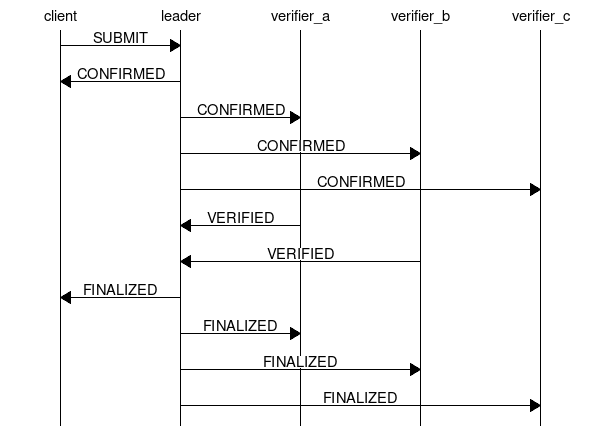 msc {
  client,leader,verifier_a,verifier_b,verifier_c;

  client=>leader [ label = "SUBMIT" ] ;
  leader=>client [ label = "CONFIRMED" ] ;
  leader=>verifier_a [ label = "CONFIRMED" ] ;
  leader=>verifier_b [ label = "CONFIRMED" ] ;
  leader=>verifier_c [ label = "CONFIRMED" ] ;
  verifier_a=>leader [ label = "VERIFIED" ] ;
  verifier_b=>leader [ label = "VERIFIED" ] ;
  leader=>client [ label = "FINALIZED" ] ;
  leader=>verifier_a [ label = "FINALIZED" ] ;
  leader=>verifier_b [ label = "FINALIZED" ] ;
  leader=>verifier_c [ label = "FINALIZED" ] ;
}
